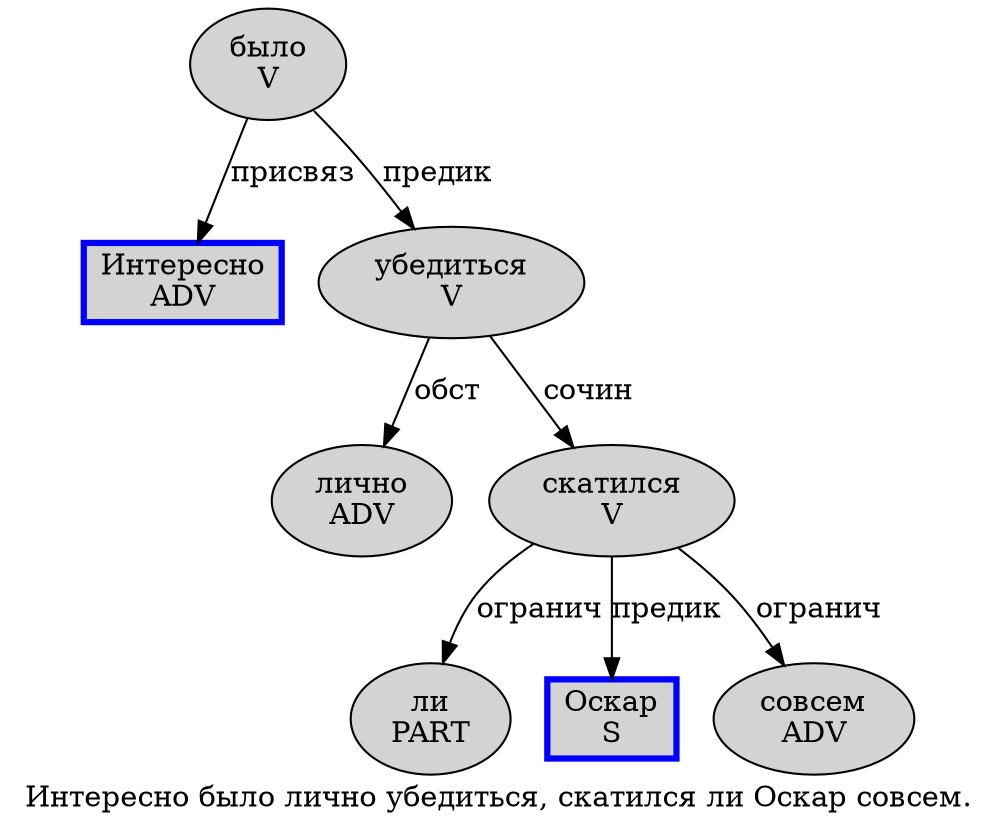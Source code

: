 digraph SENTENCE_4222 {
	graph [label="Интересно было лично убедиться, скатился ли Оскар совсем."]
	node [style=filled]
		0 [label="Интересно
ADV" color=blue fillcolor=lightgray penwidth=3 shape=box]
		1 [label="было
V" color="" fillcolor=lightgray penwidth=1 shape=ellipse]
		2 [label="лично
ADV" color="" fillcolor=lightgray penwidth=1 shape=ellipse]
		3 [label="убедиться
V" color="" fillcolor=lightgray penwidth=1 shape=ellipse]
		5 [label="скатился
V" color="" fillcolor=lightgray penwidth=1 shape=ellipse]
		6 [label="ли
PART" color="" fillcolor=lightgray penwidth=1 shape=ellipse]
		7 [label="Оскар
S" color=blue fillcolor=lightgray penwidth=3 shape=box]
		8 [label="совсем
ADV" color="" fillcolor=lightgray penwidth=1 shape=ellipse]
			5 -> 6 [label="огранич"]
			5 -> 7 [label="предик"]
			5 -> 8 [label="огранич"]
			1 -> 0 [label="присвяз"]
			1 -> 3 [label="предик"]
			3 -> 2 [label="обст"]
			3 -> 5 [label="сочин"]
}